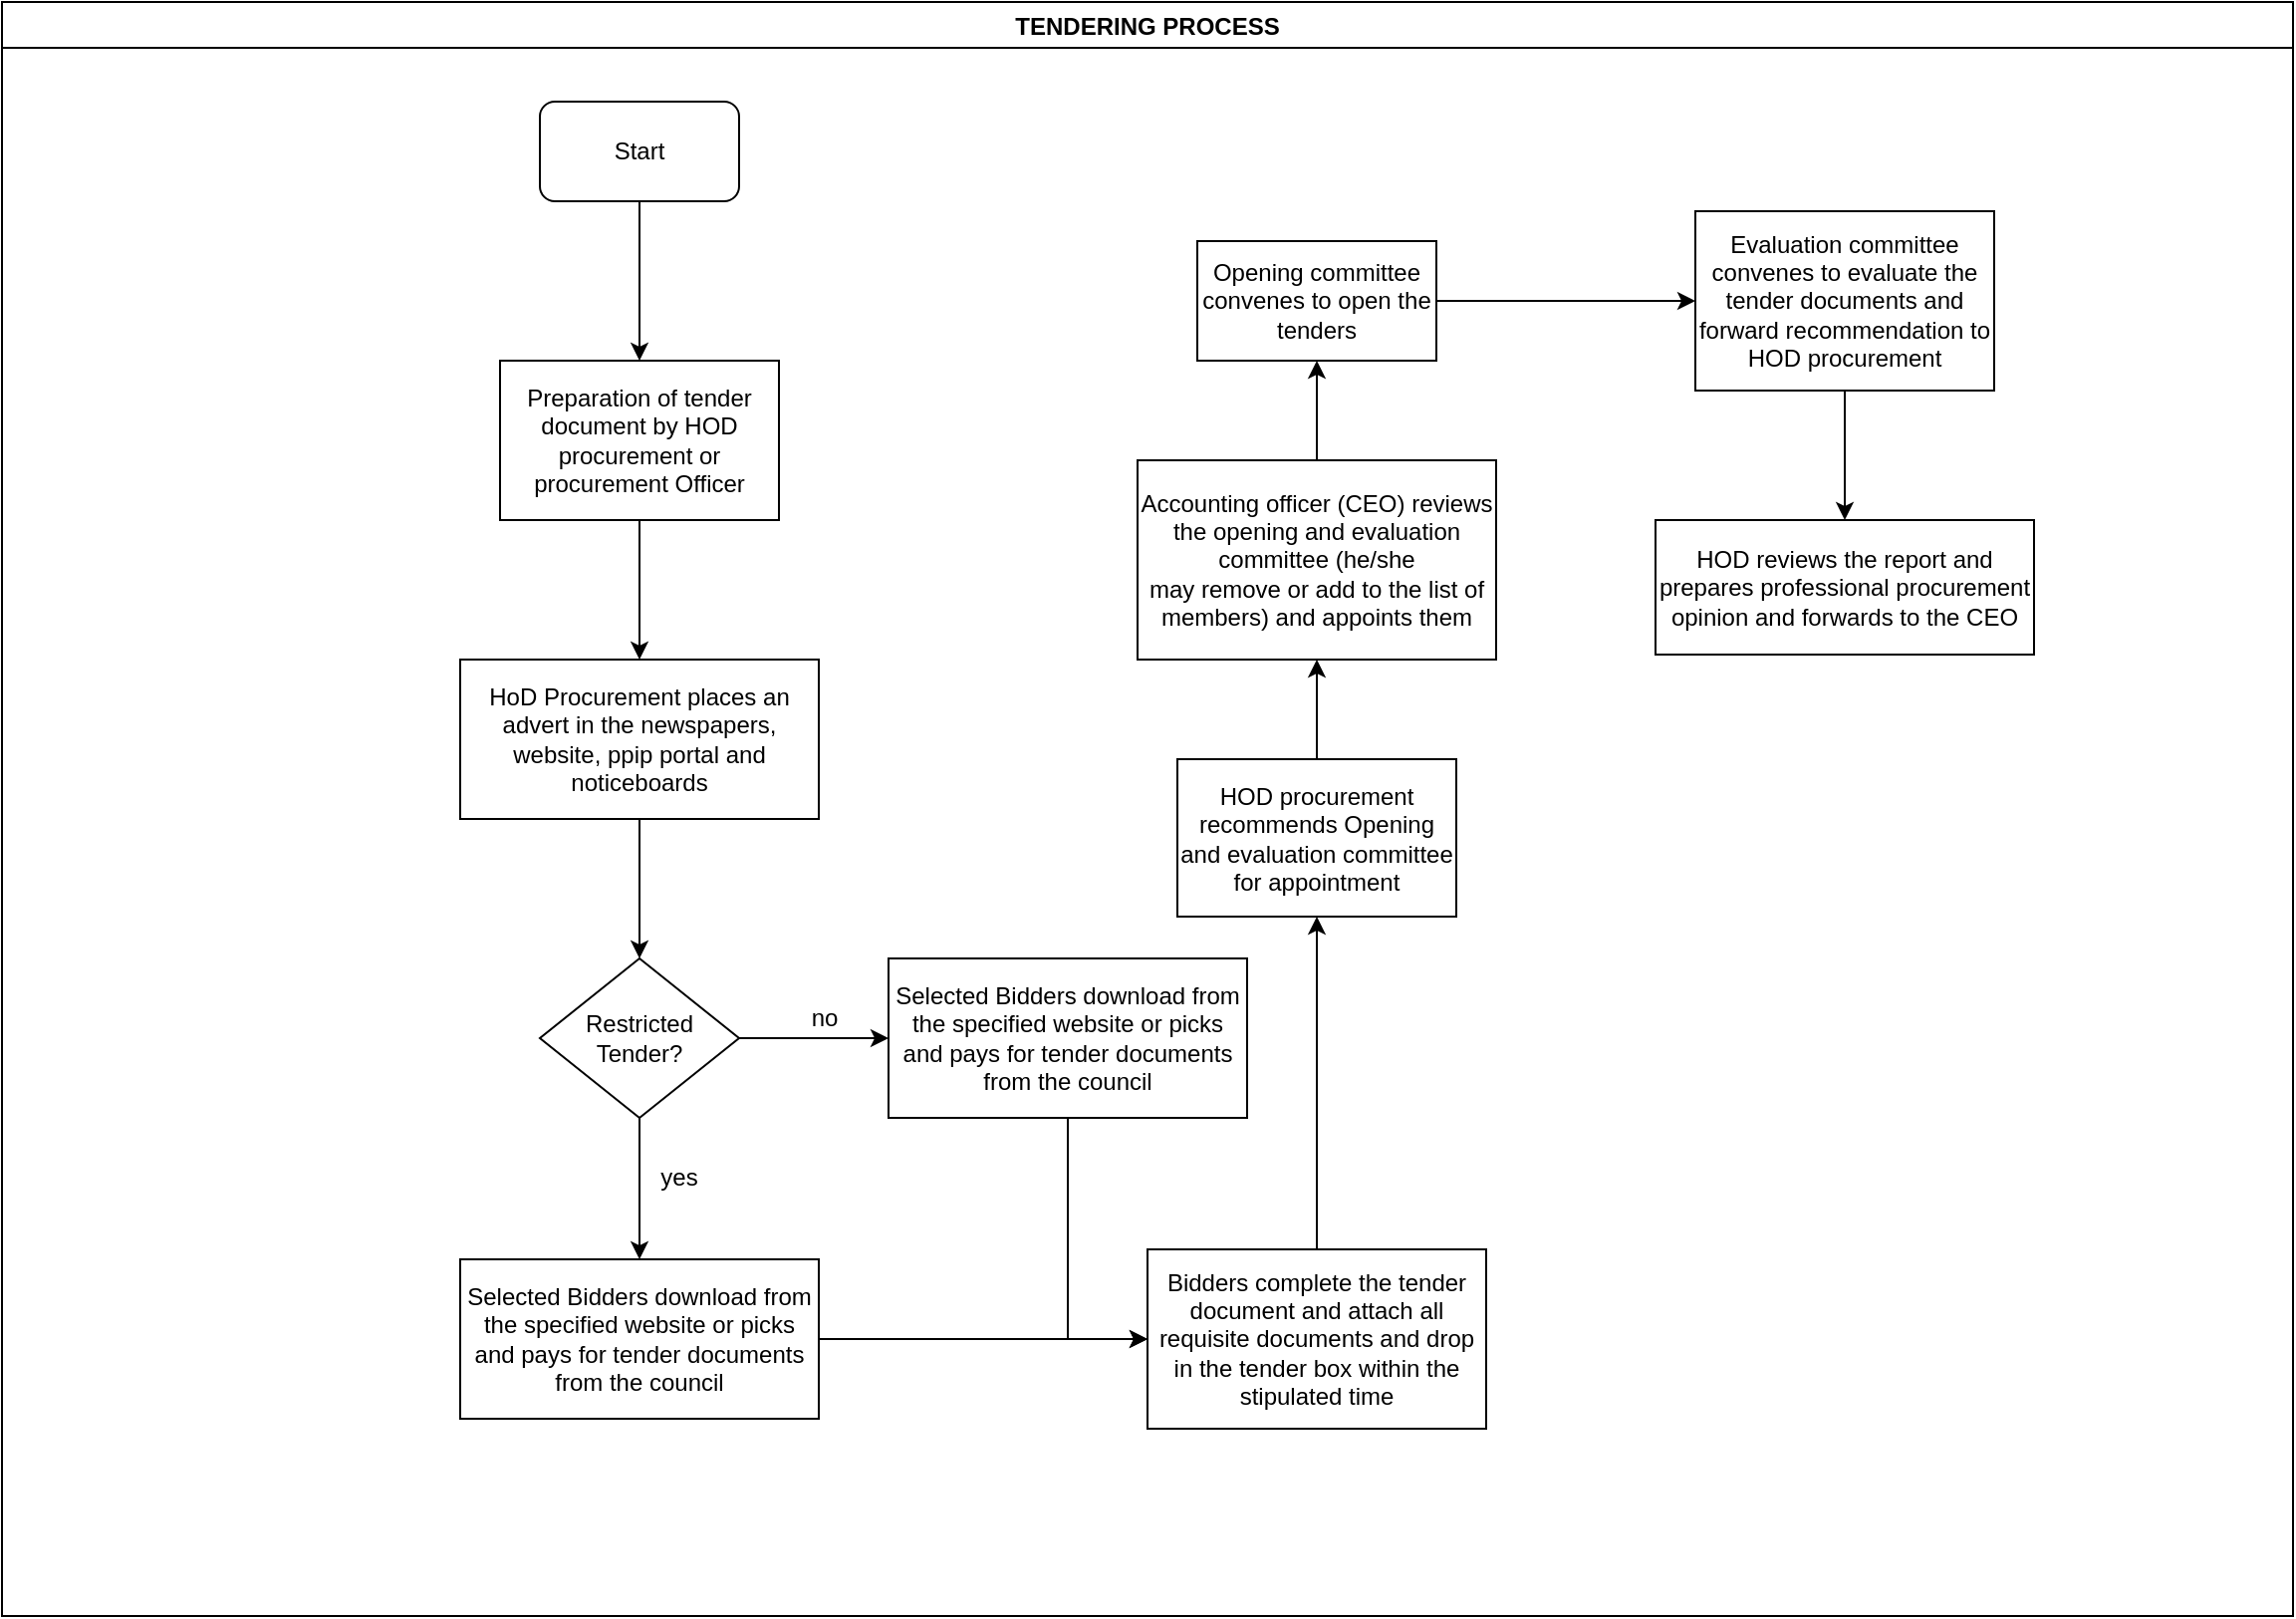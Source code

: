 <mxfile version="13.10.9" type="github">
  <diagram id="Ju7JY9pdQUH7Dh3bJ267" name="Page-1">
    <mxGraphModel dx="1038" dy="547" grid="1" gridSize="10" guides="1" tooltips="1" connect="1" arrows="1" fold="1" page="1" pageScale="1" pageWidth="1169" pageHeight="827" math="0" shadow="0">
      <root>
        <mxCell id="0" />
        <mxCell id="1" parent="0" />
        <mxCell id="vWO0dV-lUaELqf2m1uFU-1" value="TENDERING PROCESS" style="swimlane;" vertex="1" parent="1">
          <mxGeometry x="10" y="10" width="1150" height="810" as="geometry" />
        </mxCell>
        <mxCell id="vWO0dV-lUaELqf2m1uFU-2" value="Start" style="rounded=1;whiteSpace=wrap;html=1;" vertex="1" parent="vWO0dV-lUaELqf2m1uFU-1">
          <mxGeometry x="270" y="50" width="100" height="50" as="geometry" />
        </mxCell>
        <mxCell id="vWO0dV-lUaELqf2m1uFU-5" value="Preparation of tender document by HOD procurement or procurement Officer" style="rounded=0;whiteSpace=wrap;html=1;" vertex="1" parent="vWO0dV-lUaELqf2m1uFU-1">
          <mxGeometry x="250" y="180" width="140" height="80" as="geometry" />
        </mxCell>
        <mxCell id="vWO0dV-lUaELqf2m1uFU-4" value="" style="edgeStyle=orthogonalEdgeStyle;rounded=0;orthogonalLoop=1;jettySize=auto;html=1;entryX=0.5;entryY=0;entryDx=0;entryDy=0;" edge="1" parent="vWO0dV-lUaELqf2m1uFU-1" source="vWO0dV-lUaELqf2m1uFU-2" target="vWO0dV-lUaELqf2m1uFU-5">
          <mxGeometry relative="1" as="geometry">
            <mxPoint x="320" y="175" as="targetPoint" />
          </mxGeometry>
        </mxCell>
        <mxCell id="vWO0dV-lUaELqf2m1uFU-10" value="Restricted Tender?" style="rhombus;whiteSpace=wrap;html=1;" vertex="1" parent="vWO0dV-lUaELqf2m1uFU-1">
          <mxGeometry x="270" y="480" width="100" height="80" as="geometry" />
        </mxCell>
        <mxCell id="vWO0dV-lUaELqf2m1uFU-13" value="Selected Bidders download from the specified website or picks and pays for tender documents from the council" style="whiteSpace=wrap;html=1;rounded=0;" vertex="1" parent="vWO0dV-lUaELqf2m1uFU-1">
          <mxGeometry x="230" y="631" width="180" height="80" as="geometry" />
        </mxCell>
        <mxCell id="vWO0dV-lUaELqf2m1uFU-12" value="" style="edgeStyle=orthogonalEdgeStyle;rounded=0;orthogonalLoop=1;jettySize=auto;html=1;entryX=0.5;entryY=0;entryDx=0;entryDy=0;" edge="1" parent="vWO0dV-lUaELqf2m1uFU-1" source="vWO0dV-lUaELqf2m1uFU-10" target="vWO0dV-lUaELqf2m1uFU-13">
          <mxGeometry relative="1" as="geometry">
            <mxPoint x="320" y="650" as="targetPoint" />
          </mxGeometry>
        </mxCell>
        <mxCell id="vWO0dV-lUaELqf2m1uFU-14" value="yes" style="text;html=1;strokeColor=none;fillColor=none;align=center;verticalAlign=middle;whiteSpace=wrap;rounded=0;" vertex="1" parent="vWO0dV-lUaELqf2m1uFU-1">
          <mxGeometry x="320" y="580" width="40" height="20" as="geometry" />
        </mxCell>
        <mxCell id="vWO0dV-lUaELqf2m1uFU-17" value="Selected Bidders download from the specified website or picks and pays for tender documents from the council" style="whiteSpace=wrap;html=1;rounded=0;" vertex="1" parent="vWO0dV-lUaELqf2m1uFU-1">
          <mxGeometry x="445" y="480" width="180" height="80" as="geometry" />
        </mxCell>
        <mxCell id="vWO0dV-lUaELqf2m1uFU-16" value="" style="edgeStyle=orthogonalEdgeStyle;rounded=0;orthogonalLoop=1;jettySize=auto;html=1;entryX=0;entryY=0.5;entryDx=0;entryDy=0;" edge="1" parent="vWO0dV-lUaELqf2m1uFU-1" source="vWO0dV-lUaELqf2m1uFU-10" target="vWO0dV-lUaELqf2m1uFU-17">
          <mxGeometry relative="1" as="geometry">
            <mxPoint x="440" y="520" as="targetPoint" />
          </mxGeometry>
        </mxCell>
        <mxCell id="vWO0dV-lUaELqf2m1uFU-19" value="Bidders complete the tender document and attach all requisite documents and drop in the tender box within the stipulated time" style="whiteSpace=wrap;html=1;rounded=0;" vertex="1" parent="vWO0dV-lUaELqf2m1uFU-1">
          <mxGeometry x="575" y="626" width="170" height="90" as="geometry" />
        </mxCell>
        <mxCell id="vWO0dV-lUaELqf2m1uFU-20" value="" style="edgeStyle=orthogonalEdgeStyle;rounded=0;orthogonalLoop=1;jettySize=auto;html=1;" edge="1" parent="vWO0dV-lUaELqf2m1uFU-1" source="vWO0dV-lUaELqf2m1uFU-13" target="vWO0dV-lUaELqf2m1uFU-19">
          <mxGeometry relative="1" as="geometry" />
        </mxCell>
        <mxCell id="vWO0dV-lUaELqf2m1uFU-21" value="" style="edgeStyle=orthogonalEdgeStyle;rounded=0;orthogonalLoop=1;jettySize=auto;html=1;exitX=0.5;exitY=1;exitDx=0;exitDy=0;entryX=0;entryY=0.5;entryDx=0;entryDy=0;" edge="1" parent="vWO0dV-lUaELqf2m1uFU-1" source="vWO0dV-lUaELqf2m1uFU-17" target="vWO0dV-lUaELqf2m1uFU-19">
          <mxGeometry relative="1" as="geometry" />
        </mxCell>
        <mxCell id="vWO0dV-lUaELqf2m1uFU-22" value="HOD procurement recommends Opening and evaluation committee for appointment" style="whiteSpace=wrap;html=1;rounded=0;" vertex="1" parent="vWO0dV-lUaELqf2m1uFU-1">
          <mxGeometry x="590" y="380" width="140" height="79" as="geometry" />
        </mxCell>
        <mxCell id="vWO0dV-lUaELqf2m1uFU-23" value="" style="edgeStyle=orthogonalEdgeStyle;rounded=0;orthogonalLoop=1;jettySize=auto;html=1;" edge="1" parent="vWO0dV-lUaELqf2m1uFU-1" source="vWO0dV-lUaELqf2m1uFU-19" target="vWO0dV-lUaELqf2m1uFU-22">
          <mxGeometry relative="1" as="geometry" />
        </mxCell>
        <mxCell id="vWO0dV-lUaELqf2m1uFU-26" value="Opening committee convenes to open the tenders" style="whiteSpace=wrap;html=1;rounded=0;" vertex="1" parent="vWO0dV-lUaELqf2m1uFU-1">
          <mxGeometry x="600" y="120" width="120" height="60" as="geometry" />
        </mxCell>
        <mxCell id="vWO0dV-lUaELqf2m1uFU-28" value="Evaluation committee convenes to evaluate the tender documents and forward recommendation to HOD procurement" style="whiteSpace=wrap;html=1;rounded=0;" vertex="1" parent="vWO0dV-lUaELqf2m1uFU-1">
          <mxGeometry x="850" y="105" width="150" height="90" as="geometry" />
        </mxCell>
        <mxCell id="vWO0dV-lUaELqf2m1uFU-29" value="" style="edgeStyle=orthogonalEdgeStyle;rounded=0;orthogonalLoop=1;jettySize=auto;html=1;" edge="1" parent="vWO0dV-lUaELqf2m1uFU-1" source="vWO0dV-lUaELqf2m1uFU-26" target="vWO0dV-lUaELqf2m1uFU-28">
          <mxGeometry relative="1" as="geometry" />
        </mxCell>
        <mxCell id="vWO0dV-lUaELqf2m1uFU-32" value="HOD reviews the report and prepares professional procurement opinion and forwards to the CEO" style="whiteSpace=wrap;html=1;rounded=0;" vertex="1" parent="vWO0dV-lUaELqf2m1uFU-1">
          <mxGeometry x="830" y="260" width="190" height="67.5" as="geometry" />
        </mxCell>
        <mxCell id="vWO0dV-lUaELqf2m1uFU-31" value="" style="edgeStyle=orthogonalEdgeStyle;rounded=0;orthogonalLoop=1;jettySize=auto;html=1;entryX=0.5;entryY=0;entryDx=0;entryDy=0;" edge="1" parent="vWO0dV-lUaELqf2m1uFU-1" source="vWO0dV-lUaELqf2m1uFU-28" target="vWO0dV-lUaELqf2m1uFU-32">
          <mxGeometry relative="1" as="geometry">
            <mxPoint x="925" y="290" as="targetPoint" />
          </mxGeometry>
        </mxCell>
        <mxCell id="vWO0dV-lUaELqf2m1uFU-9" value="" style="edgeStyle=orthogonalEdgeStyle;rounded=0;orthogonalLoop=1;jettySize=auto;html=1;" edge="1" parent="1" source="vWO0dV-lUaELqf2m1uFU-6" target="vWO0dV-lUaELqf2m1uFU-10">
          <mxGeometry relative="1" as="geometry">
            <mxPoint x="330" y="490" as="targetPoint" />
          </mxGeometry>
        </mxCell>
        <mxCell id="vWO0dV-lUaELqf2m1uFU-6" value="HoD Procurement places an advert in the newspapers, website, ppip portal and noticeboards" style="whiteSpace=wrap;html=1;rounded=0;" vertex="1" parent="1">
          <mxGeometry x="240" y="340" width="180" height="80" as="geometry" />
        </mxCell>
        <mxCell id="vWO0dV-lUaELqf2m1uFU-7" value="" style="edgeStyle=orthogonalEdgeStyle;rounded=0;orthogonalLoop=1;jettySize=auto;html=1;" edge="1" parent="1" source="vWO0dV-lUaELqf2m1uFU-5" target="vWO0dV-lUaELqf2m1uFU-6">
          <mxGeometry relative="1" as="geometry" />
        </mxCell>
        <mxCell id="vWO0dV-lUaELqf2m1uFU-18" value="no" style="text;html=1;strokeColor=none;fillColor=none;align=center;verticalAlign=middle;whiteSpace=wrap;rounded=0;" vertex="1" parent="1">
          <mxGeometry x="403" y="510" width="40" height="20" as="geometry" />
        </mxCell>
        <mxCell id="vWO0dV-lUaELqf2m1uFU-27" value="" style="edgeStyle=orthogonalEdgeStyle;rounded=0;orthogonalLoop=1;jettySize=auto;html=1;" edge="1" parent="1" source="vWO0dV-lUaELqf2m1uFU-24" target="vWO0dV-lUaELqf2m1uFU-26">
          <mxGeometry relative="1" as="geometry" />
        </mxCell>
        <mxCell id="vWO0dV-lUaELqf2m1uFU-24" value="Accounting officer (CEO) reviews the opening and evaluation committee (he/she &lt;br&gt;may remove or add to the list of members) and appoints them" style="whiteSpace=wrap;html=1;rounded=0;" vertex="1" parent="1">
          <mxGeometry x="580" y="240" width="180" height="100" as="geometry" />
        </mxCell>
        <mxCell id="vWO0dV-lUaELqf2m1uFU-25" value="" style="edgeStyle=orthogonalEdgeStyle;rounded=0;orthogonalLoop=1;jettySize=auto;html=1;" edge="1" parent="1" source="vWO0dV-lUaELqf2m1uFU-22" target="vWO0dV-lUaELqf2m1uFU-24">
          <mxGeometry relative="1" as="geometry" />
        </mxCell>
      </root>
    </mxGraphModel>
  </diagram>
</mxfile>
